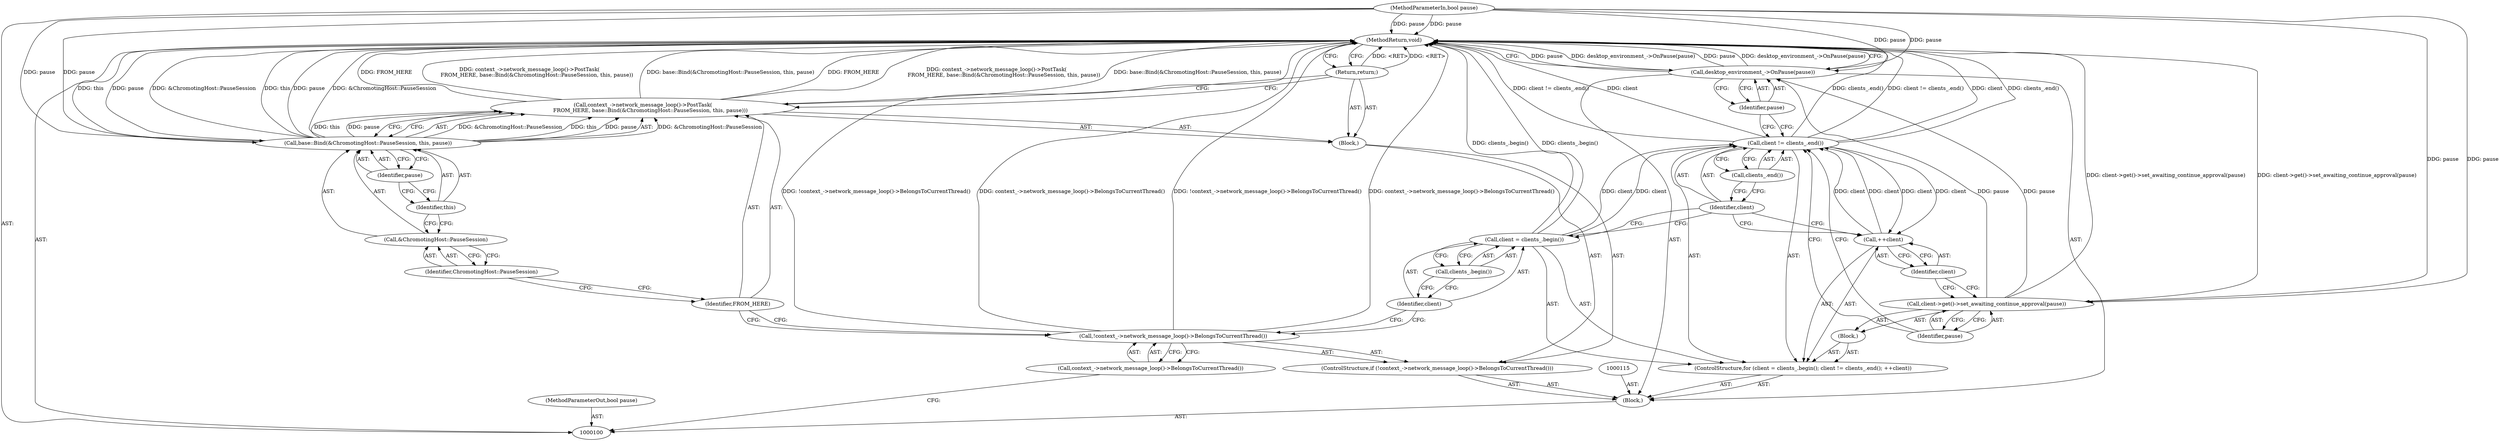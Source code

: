 digraph "0_Chrome_a46bcef82b29d30836a0f26226e3d4aca4fa9612_9" {
"1000130" [label="(MethodReturn,void)"];
"1000101" [label="(MethodParameterIn,bool pause)"];
"1000186" [label="(MethodParameterOut,bool pause)"];
"1000102" [label="(Block,)"];
"1000126" [label="(Call,client->get()->set_awaiting_continue_approval(pause))"];
"1000127" [label="(Identifier,pause)"];
"1000128" [label="(Call,desktop_environment_->OnPause(pause))"];
"1000129" [label="(Identifier,pause)"];
"1000103" [label="(ControlStructure,if (!context_->network_message_loop()->BelongsToCurrentThread()))"];
"1000104" [label="(Call,!context_->network_message_loop()->BelongsToCurrentThread())"];
"1000106" [label="(Block,)"];
"1000105" [label="(Call,context_->network_message_loop()->BelongsToCurrentThread())"];
"1000107" [label="(Call,context_->network_message_loop()->PostTask(\n         FROM_HERE, base::Bind(&ChromotingHost::PauseSession, this, pause)))"];
"1000109" [label="(Call,base::Bind(&ChromotingHost::PauseSession, this, pause))"];
"1000110" [label="(Call,&ChromotingHost::PauseSession)"];
"1000111" [label="(Identifier,ChromotingHost::PauseSession)"];
"1000112" [label="(Identifier,this)"];
"1000113" [label="(Identifier,pause)"];
"1000108" [label="(Identifier,FROM_HERE)"];
"1000114" [label="(Return,return;)"];
"1000119" [label="(Call,clients_.begin())"];
"1000116" [label="(ControlStructure,for (client = clients_.begin(); client != clients_.end(); ++client))"];
"1000120" [label="(Call,client != clients_.end())"];
"1000121" [label="(Identifier,client)"];
"1000122" [label="(Call,clients_.end())"];
"1000123" [label="(Call,++client)"];
"1000124" [label="(Identifier,client)"];
"1000125" [label="(Block,)"];
"1000117" [label="(Call,client = clients_.begin())"];
"1000118" [label="(Identifier,client)"];
"1000130" -> "1000100"  [label="AST: "];
"1000130" -> "1000114"  [label="CFG: "];
"1000130" -> "1000128"  [label="CFG: "];
"1000114" -> "1000130"  [label="DDG: <RET>"];
"1000126" -> "1000130"  [label="DDG: client->get()->set_awaiting_continue_approval(pause)"];
"1000107" -> "1000130"  [label="DDG: FROM_HERE"];
"1000107" -> "1000130"  [label="DDG: context_->network_message_loop()->PostTask(\n         FROM_HERE, base::Bind(&ChromotingHost::PauseSession, this, pause))"];
"1000107" -> "1000130"  [label="DDG: base::Bind(&ChromotingHost::PauseSession, this, pause)"];
"1000104" -> "1000130"  [label="DDG: !context_->network_message_loop()->BelongsToCurrentThread()"];
"1000104" -> "1000130"  [label="DDG: context_->network_message_loop()->BelongsToCurrentThread()"];
"1000128" -> "1000130"  [label="DDG: pause"];
"1000128" -> "1000130"  [label="DDG: desktop_environment_->OnPause(pause)"];
"1000120" -> "1000130"  [label="DDG: client"];
"1000120" -> "1000130"  [label="DDG: clients_.end()"];
"1000120" -> "1000130"  [label="DDG: client != clients_.end()"];
"1000109" -> "1000130"  [label="DDG: this"];
"1000109" -> "1000130"  [label="DDG: pause"];
"1000109" -> "1000130"  [label="DDG: &ChromotingHost::PauseSession"];
"1000117" -> "1000130"  [label="DDG: clients_.begin()"];
"1000101" -> "1000130"  [label="DDG: pause"];
"1000101" -> "1000100"  [label="AST: "];
"1000101" -> "1000130"  [label="DDG: pause"];
"1000101" -> "1000109"  [label="DDG: pause"];
"1000101" -> "1000126"  [label="DDG: pause"];
"1000101" -> "1000128"  [label="DDG: pause"];
"1000186" -> "1000100"  [label="AST: "];
"1000102" -> "1000100"  [label="AST: "];
"1000103" -> "1000102"  [label="AST: "];
"1000115" -> "1000102"  [label="AST: "];
"1000116" -> "1000102"  [label="AST: "];
"1000128" -> "1000102"  [label="AST: "];
"1000126" -> "1000125"  [label="AST: "];
"1000126" -> "1000127"  [label="CFG: "];
"1000127" -> "1000126"  [label="AST: "];
"1000124" -> "1000126"  [label="CFG: "];
"1000126" -> "1000130"  [label="DDG: client->get()->set_awaiting_continue_approval(pause)"];
"1000101" -> "1000126"  [label="DDG: pause"];
"1000126" -> "1000128"  [label="DDG: pause"];
"1000127" -> "1000126"  [label="AST: "];
"1000127" -> "1000120"  [label="CFG: "];
"1000126" -> "1000127"  [label="CFG: "];
"1000128" -> "1000102"  [label="AST: "];
"1000128" -> "1000129"  [label="CFG: "];
"1000129" -> "1000128"  [label="AST: "];
"1000130" -> "1000128"  [label="CFG: "];
"1000128" -> "1000130"  [label="DDG: pause"];
"1000128" -> "1000130"  [label="DDG: desktop_environment_->OnPause(pause)"];
"1000126" -> "1000128"  [label="DDG: pause"];
"1000101" -> "1000128"  [label="DDG: pause"];
"1000129" -> "1000128"  [label="AST: "];
"1000129" -> "1000120"  [label="CFG: "];
"1000128" -> "1000129"  [label="CFG: "];
"1000103" -> "1000102"  [label="AST: "];
"1000104" -> "1000103"  [label="AST: "];
"1000106" -> "1000103"  [label="AST: "];
"1000104" -> "1000103"  [label="AST: "];
"1000104" -> "1000105"  [label="CFG: "];
"1000105" -> "1000104"  [label="AST: "];
"1000108" -> "1000104"  [label="CFG: "];
"1000118" -> "1000104"  [label="CFG: "];
"1000104" -> "1000130"  [label="DDG: !context_->network_message_loop()->BelongsToCurrentThread()"];
"1000104" -> "1000130"  [label="DDG: context_->network_message_loop()->BelongsToCurrentThread()"];
"1000106" -> "1000103"  [label="AST: "];
"1000107" -> "1000106"  [label="AST: "];
"1000114" -> "1000106"  [label="AST: "];
"1000105" -> "1000104"  [label="AST: "];
"1000105" -> "1000100"  [label="CFG: "];
"1000104" -> "1000105"  [label="CFG: "];
"1000107" -> "1000106"  [label="AST: "];
"1000107" -> "1000109"  [label="CFG: "];
"1000108" -> "1000107"  [label="AST: "];
"1000109" -> "1000107"  [label="AST: "];
"1000114" -> "1000107"  [label="CFG: "];
"1000107" -> "1000130"  [label="DDG: FROM_HERE"];
"1000107" -> "1000130"  [label="DDG: context_->network_message_loop()->PostTask(\n         FROM_HERE, base::Bind(&ChromotingHost::PauseSession, this, pause))"];
"1000107" -> "1000130"  [label="DDG: base::Bind(&ChromotingHost::PauseSession, this, pause)"];
"1000109" -> "1000107"  [label="DDG: &ChromotingHost::PauseSession"];
"1000109" -> "1000107"  [label="DDG: this"];
"1000109" -> "1000107"  [label="DDG: pause"];
"1000109" -> "1000107"  [label="AST: "];
"1000109" -> "1000113"  [label="CFG: "];
"1000110" -> "1000109"  [label="AST: "];
"1000112" -> "1000109"  [label="AST: "];
"1000113" -> "1000109"  [label="AST: "];
"1000107" -> "1000109"  [label="CFG: "];
"1000109" -> "1000130"  [label="DDG: this"];
"1000109" -> "1000130"  [label="DDG: pause"];
"1000109" -> "1000130"  [label="DDG: &ChromotingHost::PauseSession"];
"1000109" -> "1000107"  [label="DDG: &ChromotingHost::PauseSession"];
"1000109" -> "1000107"  [label="DDG: this"];
"1000109" -> "1000107"  [label="DDG: pause"];
"1000101" -> "1000109"  [label="DDG: pause"];
"1000110" -> "1000109"  [label="AST: "];
"1000110" -> "1000111"  [label="CFG: "];
"1000111" -> "1000110"  [label="AST: "];
"1000112" -> "1000110"  [label="CFG: "];
"1000111" -> "1000110"  [label="AST: "];
"1000111" -> "1000108"  [label="CFG: "];
"1000110" -> "1000111"  [label="CFG: "];
"1000112" -> "1000109"  [label="AST: "];
"1000112" -> "1000110"  [label="CFG: "];
"1000113" -> "1000112"  [label="CFG: "];
"1000113" -> "1000109"  [label="AST: "];
"1000113" -> "1000112"  [label="CFG: "];
"1000109" -> "1000113"  [label="CFG: "];
"1000108" -> "1000107"  [label="AST: "];
"1000108" -> "1000104"  [label="CFG: "];
"1000111" -> "1000108"  [label="CFG: "];
"1000114" -> "1000106"  [label="AST: "];
"1000114" -> "1000107"  [label="CFG: "];
"1000130" -> "1000114"  [label="CFG: "];
"1000114" -> "1000130"  [label="DDG: <RET>"];
"1000119" -> "1000117"  [label="AST: "];
"1000119" -> "1000118"  [label="CFG: "];
"1000117" -> "1000119"  [label="CFG: "];
"1000116" -> "1000102"  [label="AST: "];
"1000117" -> "1000116"  [label="AST: "];
"1000120" -> "1000116"  [label="AST: "];
"1000123" -> "1000116"  [label="AST: "];
"1000125" -> "1000116"  [label="AST: "];
"1000120" -> "1000116"  [label="AST: "];
"1000120" -> "1000122"  [label="CFG: "];
"1000121" -> "1000120"  [label="AST: "];
"1000122" -> "1000120"  [label="AST: "];
"1000127" -> "1000120"  [label="CFG: "];
"1000129" -> "1000120"  [label="CFG: "];
"1000120" -> "1000130"  [label="DDG: client"];
"1000120" -> "1000130"  [label="DDG: clients_.end()"];
"1000120" -> "1000130"  [label="DDG: client != clients_.end()"];
"1000117" -> "1000120"  [label="DDG: client"];
"1000123" -> "1000120"  [label="DDG: client"];
"1000120" -> "1000123"  [label="DDG: client"];
"1000121" -> "1000120"  [label="AST: "];
"1000121" -> "1000117"  [label="CFG: "];
"1000121" -> "1000123"  [label="CFG: "];
"1000122" -> "1000121"  [label="CFG: "];
"1000122" -> "1000120"  [label="AST: "];
"1000122" -> "1000121"  [label="CFG: "];
"1000120" -> "1000122"  [label="CFG: "];
"1000123" -> "1000116"  [label="AST: "];
"1000123" -> "1000124"  [label="CFG: "];
"1000124" -> "1000123"  [label="AST: "];
"1000121" -> "1000123"  [label="CFG: "];
"1000123" -> "1000120"  [label="DDG: client"];
"1000120" -> "1000123"  [label="DDG: client"];
"1000124" -> "1000123"  [label="AST: "];
"1000124" -> "1000126"  [label="CFG: "];
"1000123" -> "1000124"  [label="CFG: "];
"1000125" -> "1000116"  [label="AST: "];
"1000126" -> "1000125"  [label="AST: "];
"1000117" -> "1000116"  [label="AST: "];
"1000117" -> "1000119"  [label="CFG: "];
"1000118" -> "1000117"  [label="AST: "];
"1000119" -> "1000117"  [label="AST: "];
"1000121" -> "1000117"  [label="CFG: "];
"1000117" -> "1000130"  [label="DDG: clients_.begin()"];
"1000117" -> "1000120"  [label="DDG: client"];
"1000118" -> "1000117"  [label="AST: "];
"1000118" -> "1000104"  [label="CFG: "];
"1000119" -> "1000118"  [label="CFG: "];
}
